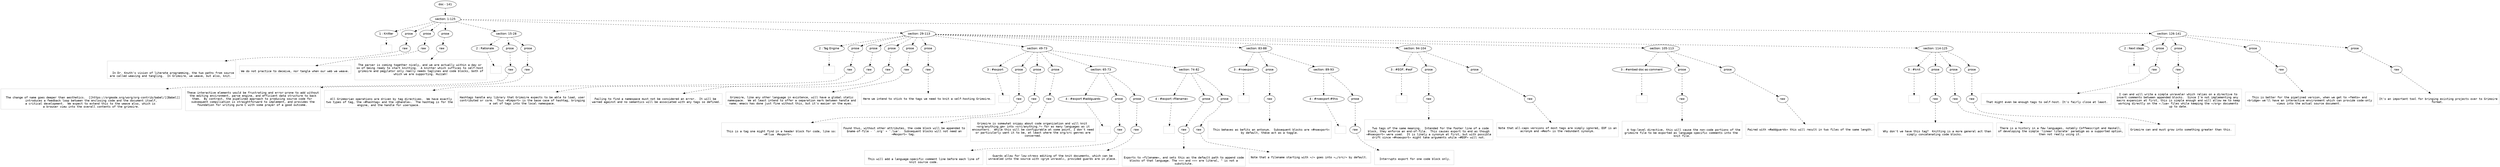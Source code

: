 digraph hierarchy {

node [fontname=Helvetica]
edge [style=dashed]

doc_0 [label="doc - 141"]


doc_0 -> { section_1}
{rank=same; section_1}

section_1 [label="section: 1-125"]


section_1 -> { header_2 prose_3 prose_4 prose_5 section_6 section_7 section_8}
{rank=same; header_2 prose_3 prose_4 prose_5 section_6 section_7 section_8}

header_2 [label="1 : Knitter"]

prose_3 [label="prose"]

prose_4 [label="prose"]

prose_5 [label="prose"]

section_6 [label="section: 15-28"]

section_7 [label="section: 29-113"]

section_8 [label="section: 126-141"]


header_2 -> leaf_9
leaf_9  [color=Gray,shape=rectangle,fontname=Inconsolata,label=""]
prose_3 -> { raw_10}
{rank=same; raw_10}

raw_10 [label="raw"]


raw_10 -> leaf_11
leaf_11  [color=Gray,shape=rectangle,fontname=Inconsolata,label="


  In Dr. Knuth's vision of literate programming, the two paths from source
are called weaving and tangling.  In Grimoire, we weave, but also, knit. 
"]
prose_4 -> { raw_12}
{rank=same; raw_12}

raw_12 [label="raw"]


raw_12 -> leaf_13
leaf_13  [color=Gray,shape=rectangle,fontname=Inconsolata,label="
We do not practice to deceive, nor tangle when our web we weave.
"]
prose_5 -> { raw_14}
{rank=same; raw_14}

raw_14 [label="raw"]


raw_14 -> leaf_15
leaf_15  [color=Gray,shape=rectangle,fontname=Inconsolata,label="
The parser is coming together nicely, and we are actually within a day or 
so of being ready to start knitting.  A knitter which suffices to self-host 
grimoire and pegylator only really needs taglines and code blocks, both of
which we are supporting. Huzzah!

"]
section_6 -> { header_16 prose_17 prose_18}
{rank=same; header_16 prose_17 prose_18}

header_16 [label="2 : Rationale"]

prose_17 [label="prose"]

prose_18 [label="prose"]


header_16 -> leaf_19
leaf_19  [color=Gray,shape=rectangle,fontname=Inconsolata,label=""]
prose_17 -> { raw_20}
{rank=same; raw_20}

raw_20 [label="raw"]


raw_20 -> leaf_21
leaf_21  [color=Gray,shape=rectangle,fontname=Inconsolata,label="

  The change of name goes deeper than aesthetics.  [[https://orgmode.org/worg/org-contrib/babel/][Babel]]
introduces a feedback loop between the enclosing code and the document itself,
a critical development.  We expect to extend this to the weave also, which is 
a browser view into the overall contents of the grimoire.
"]
prose_18 -> { raw_22}
{rank=same; raw_22}

raw_22 [label="raw"]


raw_22 -> leaf_23
leaf_23  [color=Gray,shape=rectangle,fontname=Inconsolata,label="
These interactive elements would be frustrating and error-prone to add without
the editing environment, parse engine, and efficient data structure to back
them.  By contrast, the pipelined approach to producing source code for 
subsequent compiliation is straightforward to implement, and provides the
foundation for writing pure C with some prayer of a good outcome. 

"]
section_7 -> { header_24 prose_25 prose_26 prose_27 prose_28 prose_29 section_30 section_31 section_32 section_33 section_34}
{rank=same; header_24 prose_25 prose_26 prose_27 prose_28 prose_29 section_30 section_31 section_32 section_33 section_34}

header_24 [label="2 : Tag Engine"]

prose_25 [label="prose"]

prose_26 [label="prose"]

prose_27 [label="prose"]

prose_28 [label="prose"]

prose_29 [label="prose"]

section_30 [label="section: 49-73"]

section_31 [label="section: 83-88"]

section_32 [label="section: 94-104"]

section_33 [label="section: 105-113"]

section_34 [label="section: 114-125"]


header_24 -> leaf_35
leaf_35  [color=Gray,shape=rectangle,fontname=Inconsolata,label=""]
prose_25 -> { raw_36}
{rank=same; raw_36}

raw_36 [label="raw"]


raw_36 -> leaf_37
leaf_37  [color=Gray,shape=rectangle,fontname=Inconsolata,label="

  All Grimmorian operations are driven by tag directives.  We have exactly
two types of tag, the =#hashtag= and the =@handle=.  The hashtag is for the
engine, and the handle for userspace. 
"]
prose_26 -> { raw_38}
{rank=same; raw_38}

raw_38 [label="raw"]


raw_38 -> leaf_39
leaf_39  [color=Gray,shape=rectangle,fontname=Inconsolata,label="
Hashtags handle any library that Grimoire expects to be able to load, user
contributed or core.  Thus =#import= is the base case of hashtag, bringing
a set of tags into the local namespace.
"]
prose_27 -> { raw_40}
{rank=same; raw_40}

raw_40 [label="raw"]


raw_40 -> leaf_41
leaf_41  [color=Gray,shape=rectangle,fontname=Inconsolata,label="
Failing to find a namespace must not be considered an error.  It will be 
warned against and no semantics will be associated with any tags so defined.
"]
prose_28 -> { raw_42}
{rank=same; raw_42}

raw_42 [label="raw"]


raw_42 -> leaf_43
leaf_43  [color=Gray,shape=rectangle,fontname=Inconsolata,label="
Grimoire, like any other language in existence, will have a global static
namespace.  We at least intend to offer a separation mark between handle and
name; emacs has done just fine without this, but it's easier on the eyes. 
"]
prose_29 -> { raw_44}
{rank=same; raw_44}

raw_44 [label="raw"]


raw_44 -> leaf_45
leaf_45  [color=Gray,shape=rectangle,fontname=Inconsolata,label="
Here we intend to stick to the tags we need to knit a self-hosting Grimoire. 

"]
section_30 -> { header_46 prose_47 prose_48 prose_49 section_50 section_51}
{rank=same; header_46 prose_47 prose_48 prose_49 section_50 section_51}

header_46 [label="3 : #export"]

prose_47 [label="prose"]

prose_48 [label="prose"]

prose_49 [label="prose"]

section_50 [label="section: 65-73"]

section_51 [label="section: 74-82"]


header_46 -> leaf_52
leaf_52  [color=Gray,shape=rectangle,fontname=Inconsolata,label=""]
prose_47 -> { raw_53}
{rank=same; raw_53}

raw_53 [label="raw"]


raw_53 -> leaf_54
leaf_54  [color=Gray,shape=rectangle,fontname=Inconsolata,label="

  This is a tag one might find in a header block for code, like so:
=#!lua  #export=.  
"]
prose_48 -> { raw_55}
{rank=same; raw_55}

raw_55 [label="raw"]


raw_55 -> leaf_56
leaf_56  [color=Gray,shape=rectangle,fontname=Inconsolata,label="
Found thus, without other attributes, the code block will be appended to
$name-of-file - '.org' + '.lua'.  Subsequent blocks will not need an
=#export= tag. 
"]
prose_49 -> { raw_57}
{rank=same; raw_57}

raw_57 [label="raw"]


raw_57 -> leaf_58
leaf_58  [color=Gray,shape=rectangle,fontname=Inconsolata,label="
Grimoire is somewhat snippy about code organization and will knit 
=org/anything.gm= into =src/anything.*= for as many languages as it
encounters.  While this will be configurable at some point, I don't need
or particularly want it to be, at least where the org/src genres are
concerned.

"]
section_50 -> { header_59 prose_60 prose_61}
{rank=same; header_59 prose_60 prose_61}

header_59 [label="4 : #export #addguards"]

prose_60 [label="prose"]

prose_61 [label="prose"]


header_59 -> leaf_62
leaf_62  [color=Gray,shape=rectangle,fontname=Inconsolata,label=""]
prose_60 -> { raw_63}
{rank=same; raw_63}

raw_63 [label="raw"]


raw_63 -> leaf_64
leaf_64  [color=Gray,shape=rectangle,fontname=Inconsolata,label="

 This will add a language-specific comment line before each line of 
knit source code.
"]
prose_61 -> { raw_65}
{rank=same; raw_65}

raw_65 [label="raw"]


raw_65 -> leaf_66
leaf_66  [color=Gray,shape=rectangle,fontname=Inconsolata,label="
Guards allow for low-stress editing of the knit documents, which can be
unraveled into the source with =grym unravel=, provided guards are in place.

"]
section_51 -> { header_67 prose_68 prose_69}
{rank=same; header_67 prose_68 prose_69}

header_67 [label="4 : #export «filename»"]

prose_68 [label="prose"]

prose_69 [label="prose"]


header_67 -> leaf_70
leaf_70  [color=Gray,shape=rectangle,fontname=Inconsolata,label=""]
prose_68 -> { raw_71}
{rank=same; raw_71}

raw_71 [label="raw"]


raw_71 -> leaf_72
leaf_72  [color=Gray,shape=rectangle,fontname=Inconsolata,label="

Exports to =filename=, and sets this as the default path to append code
blocks of that language. The =«= and =»= are literal, \" is not a
substitute.
"]
prose_69 -> { raw_73}
{rank=same; raw_73}

raw_73 [label="raw"]


raw_73 -> leaf_74
leaf_74  [color=Gray,shape=rectangle,fontname=Inconsolata,label="
Note that a filename starting with =/= goes into =…/src/= by default. 

"]
section_31 -> { header_75 prose_76 section_77}
{rank=same; header_75 prose_76 section_77}

header_75 [label="3 : #noexport"]

prose_76 [label="prose"]

section_77 [label="section: 89-93"]


header_75 -> leaf_78
leaf_78  [color=Gray,shape=rectangle,fontname=Inconsolata,label=""]
prose_76 -> { raw_79}
{rank=same; raw_79}

raw_79 [label="raw"]


raw_79 -> leaf_80
leaf_80  [color=Gray,shape=rectangle,fontname=Inconsolata,label="

  This behaves as befits an antonym.  Subsequent blocks are =#noexport=
by default, these act as a toggle.

"]
section_77 -> { header_81 prose_82}
{rank=same; header_81 prose_82}

header_81 [label="4 : #noexport #this"]

prose_82 [label="prose"]


header_81 -> leaf_83
leaf_83  [color=Gray,shape=rectangle,fontname=Inconsolata,label=""]
prose_82 -> { raw_84}
{rank=same; raw_84}

raw_84 [label="raw"]


raw_84 -> leaf_85
leaf_85  [color=Gray,shape=rectangle,fontname=Inconsolata,label="

  Interrupts export for one code block only. 

"]
section_32 -> { header_86 prose_87 prose_88}
{rank=same; header_86 prose_87 prose_88}

header_86 [label="3 : #EOF, #eof"]

prose_87 [label="prose"]

prose_88 [label="prose"]


header_86 -> leaf_89
leaf_89  [color=Gray,shape=rectangle,fontname=Inconsolata,label=""]
prose_87 -> { raw_90}
{rank=same; raw_90}

raw_90 [label="raw"]


raw_90 -> leaf_91
leaf_91  [color=Gray,shape=rectangle,fontname=Inconsolata,label="

  Two tags of the same meaning.  Intended for the footer line of a code
block, they enforce an end-of-file.  This causes export to end as though
=#noexport= were used.  It is likely a synonym at first, but with possible
drift since =#noexport= might take arguments while =#EOF= will not.
"]
prose_88 -> { raw_92}
{rank=same; raw_92}

raw_92 [label="raw"]


raw_92 -> leaf_93
leaf_93  [color=Gray,shape=rectangle,fontname=Inconsolata,label="
Note that all-caps versions of most tags are simply ignored, EOF is an
acronym and =#eof= is the redundant synonym.

"]
section_33 -> { header_94 prose_95 prose_96}
{rank=same; header_94 prose_95 prose_96}

header_94 [label="3 : #embed-doc-as-comment"]

prose_95 [label="prose"]

prose_96 [label="prose"]


header_94 -> leaf_97
leaf_97  [color=Gray,shape=rectangle,fontname=Inconsolata,label=""]
prose_95 -> { raw_98}
{rank=same; raw_98}

raw_98 [label="raw"]


raw_98 -> leaf_99
leaf_99  [color=Gray,shape=rectangle,fontname=Inconsolata,label="

  A top-level directive, this will cause the non-code portions of the
grimoire file to be exported as language-specific comments into the 
knit file.
"]
prose_96 -> { raw_100}
{rank=same; raw_100}

raw_100 [label="raw"]


raw_100 -> leaf_101
leaf_101  [color=Gray,shape=rectangle,fontname=Inconsolata,label="
Paired with =#addguards= this will result in two files of the same length.

"]
section_34 -> { header_102 prose_103 prose_104 prose_105}
{rank=same; header_102 prose_103 prose_104 prose_105}

header_102 [label="3 : #knit"]

prose_103 [label="prose"]

prose_104 [label="prose"]

prose_105 [label="prose"]


header_102 -> leaf_106
leaf_106  [color=Gray,shape=rectangle,fontname=Inconsolata,label=""]
prose_103 -> { raw_107}
{rank=same; raw_107}

raw_107 [label="raw"]


raw_107 -> leaf_108
leaf_108  [color=Gray,shape=rectangle,fontname=Inconsolata,label="

  Why don't we have this tag?  Knitting is a more general act than
simply concatenating code blocks. 
"]
prose_104 -> { raw_109}
{rank=same; raw_109}

raw_109 [label="raw"]


raw_109 -> leaf_110
leaf_110  [color=Gray,shape=rectangle,fontname=Inconsolata,label="
There is a history in a few languages, notably Coffeescript and Haskell,
of developing the simple 'linear literate' paradigm as a supported option,
then not really using it. 
"]
prose_105 -> { raw_111}
{rank=same; raw_111}

raw_111 [label="raw"]


raw_111 -> leaf_112
leaf_112  [color=Gray,shape=rectangle,fontname=Inconsolata,label="
Grimoire can and must grow into something greater than this. 

"]
section_8 -> { header_113 prose_114 prose_115 prose_116 prose_117}
{rank=same; header_113 prose_114 prose_115 prose_116 prose_117}

header_113 [label="2 : Next steps"]

prose_114 [label="prose"]

prose_115 [label="prose"]

prose_116 [label="prose"]

prose_117 [label="prose"]


header_113 -> leaf_118
leaf_118  [color=Gray,shape=rectangle,fontname=Inconsolata,label=""]
prose_114 -> { raw_119}
{rank=same; raw_119}

raw_119 [label="raw"]


raw_119 -> leaf_120
leaf_120  [color=Gray,shape=rectangle,fontname=Inconsolata,label="

  That might even be enough tags to self-host. It's fairly close at least. 
"]
prose_115 -> { raw_121}
{rank=same; raw_121}

raw_121 [label="raw"]


raw_121 -> leaf_122
leaf_122  [color=Gray,shape=rectangle,fontname=Inconsolata,label="
I can and will write a simple unraveler which relies on a directive to
insert comments between appended blocks.  Since I'm not implementing any 
macro expansion at first, this is simple enough and will allow me to keep
working directly on the =.lua= files while keeping the =/org= documents
up to date.
"]
prose_116 -> { raw_123}
{rank=same; raw_123}

raw_123 [label="raw"]


raw_123 -> leaf_124
leaf_124  [color=Gray,shape=rectangle,fontname=Inconsolata,label="
This is better for the pipelined version, when we get to =femto= and
=bridge= we'll have an interactive environment which can provide code-only
views into the actual source document. 
"]
prose_117 -> { raw_125}
{rank=same; raw_125}

raw_125 [label="raw"]


raw_125 -> leaf_126
leaf_126  [color=Gray,shape=rectangle,fontname=Inconsolata,label="
It's an important tool for bringing existing projects over to Grimoire
format. "]

}
